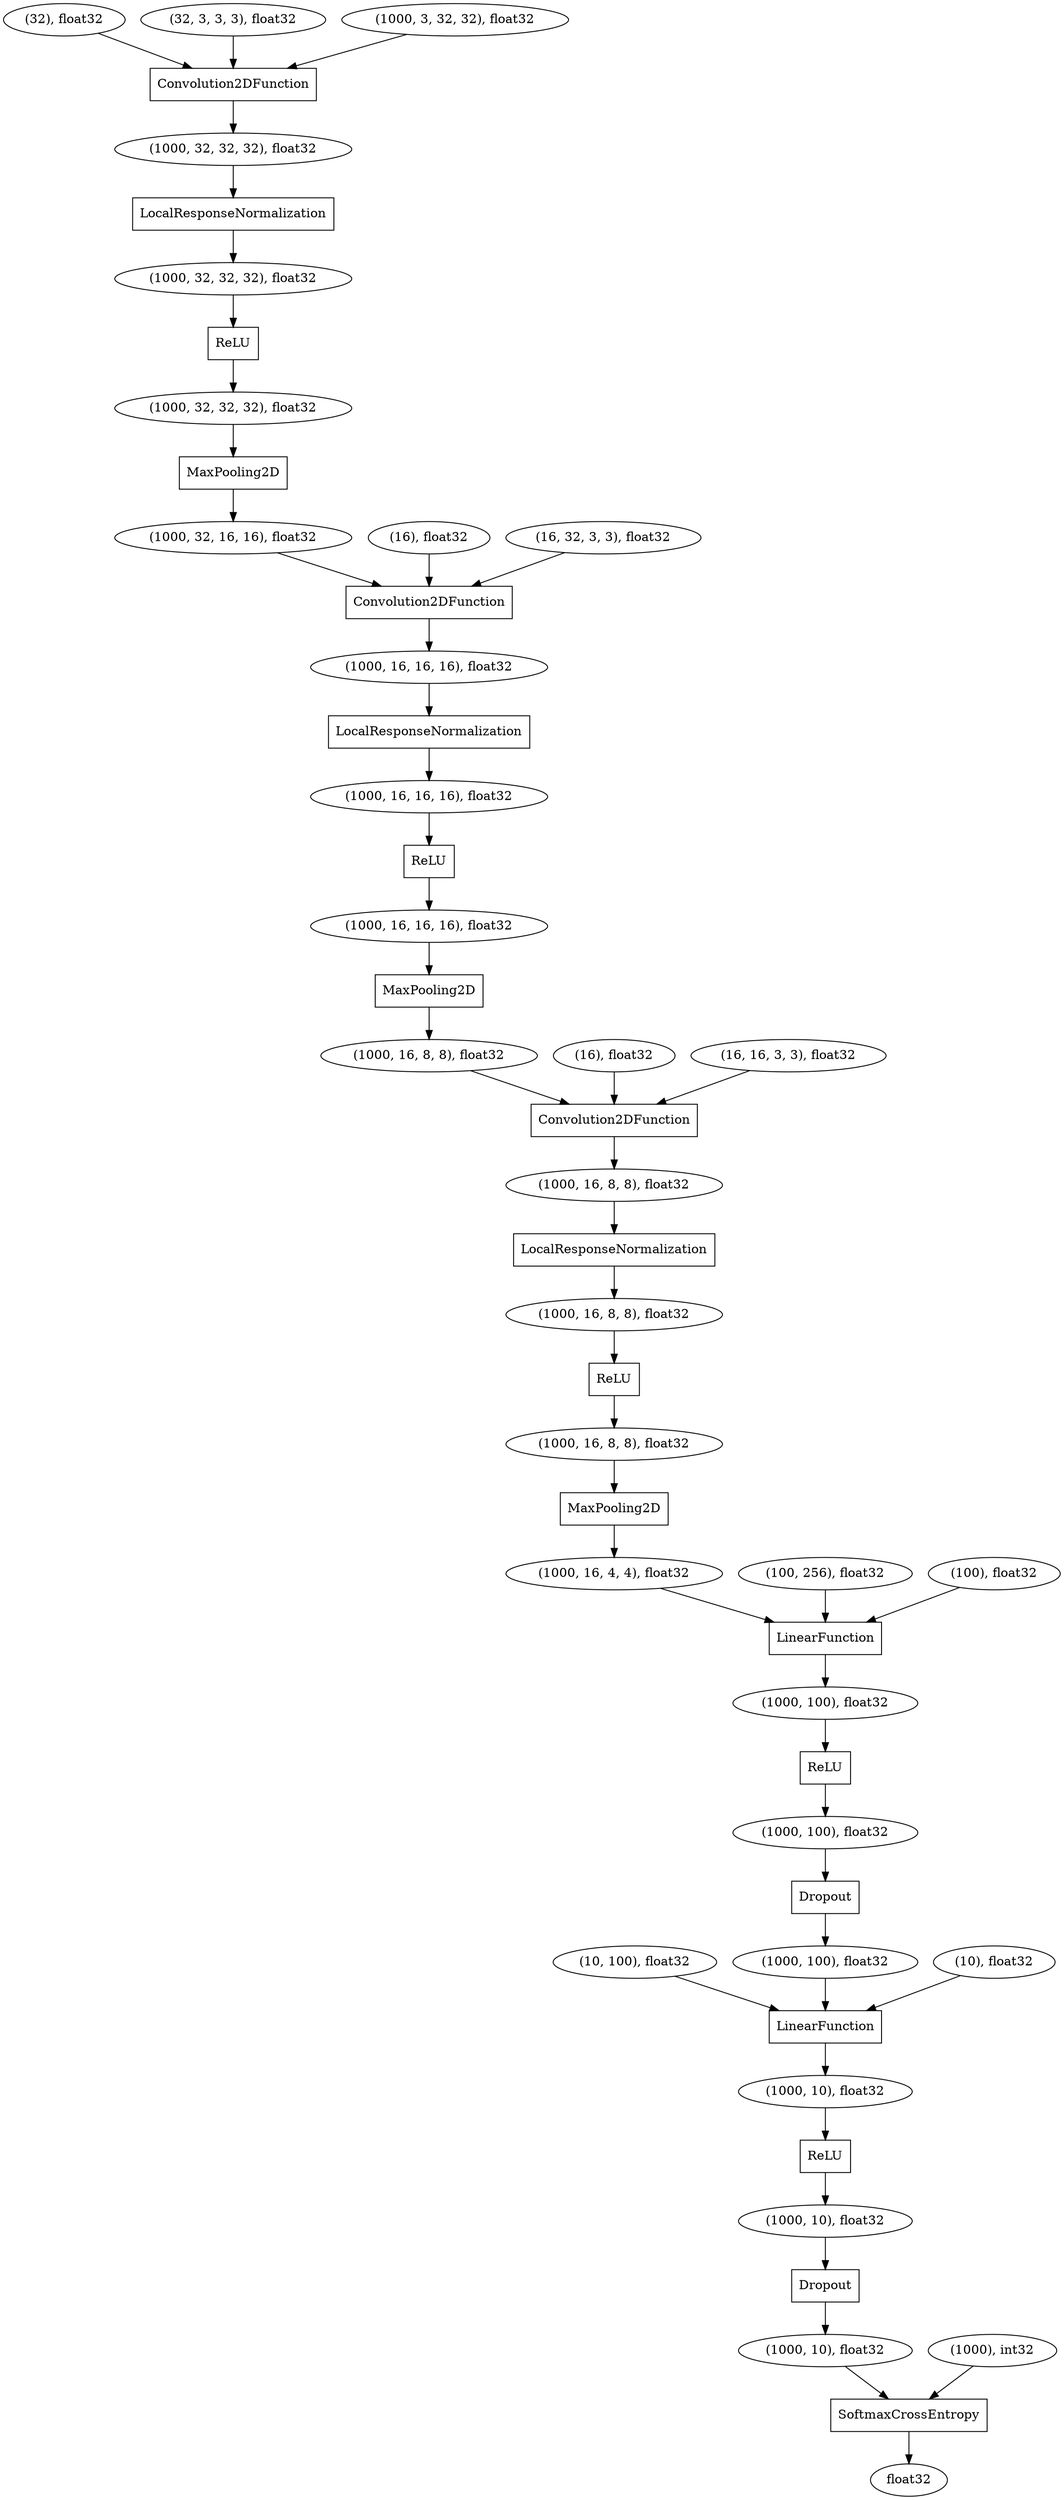 digraph graphname{140419865085968 [shape="oval",label="(10, 100), float32"];140419865086032 [shape="box",label="LocalResponseNormalization"];140419865122832 [shape="oval",label="(1000, 100), float32"];140419865049232 [shape="oval",label="(1000, 10), float32"];140419866390736 [shape="oval",label="(32), float32"];140419865086224 [shape="box",label="Convolution2DFunction"];140419865086864 [shape="oval",label="(1000, 32, 16, 16), float32"];140419865086288 [shape="box",label="LinearFunction"];140419865085328 [shape="box",label="Convolution2DFunction"];140419865086352 [shape="box",label="ReLU"];140419865087632 [shape="oval",label="(1000, 16, 8, 8), float32"];140419866390992 [shape="oval",label="(32, 3, 3, 3), float32"];140419865087056 [shape="oval",label="(1000, 16, 16, 16), float32"];140419865086480 [shape="box",label="MaxPooling2D"];140419866391120 [shape="oval",label="(16), float32"];140419865086736 [shape="box",label="ReLU"];140419865086608 [shape="box",label="LocalResponseNormalization"];140419865048976 [shape="oval",label="float32"];140419865123600 [shape="oval",label="(1000, 16, 4, 4), float32"];140419865087440 [shape="oval",label="(1000, 32, 32, 32), float32"];140419866391376 [shape="oval",label="(100, 256), float32"];140419866390672 [shape="oval",label="(16), float32"];140419866391440 [shape="oval",label="(16, 16, 3, 3), float32"];140419865087376 [shape="oval",label="(1000, 16, 16, 16), float32"];140419865086800 [shape="oval",label="(1000, 32, 32, 32), float32"];140419865123664 [shape="oval",label="(1000, 16, 8, 8), float32"];140419865123856 [shape="oval",label="(1000, 16, 8, 8), float32"];140419865123920 [shape="box",label="Dropout"];140419865123984 [shape="box",label="ReLU"];140419865087184 [shape="oval",label="(1000, 32, 32, 32), float32"];140419865048400 [shape="box",label="Dropout"];140419867271056 [shape="oval",label="(100), float32"];140419865086096 [shape="oval",label="(1000, 3, 32, 32), float32"];140419865048464 [shape="oval",label="(1000, 100), float32"];140419865087120 [shape="box",label="MaxPooling2D"];140419865086544 [shape="box",label="Convolution2DFunction"];140419865048528 [shape="oval",label="(1000, 10), float32"];140419865087568 [shape="oval",label="(1000, 16, 16, 16), float32"];140419865048592 [shape="box",label="ReLU"];140419865085520 [shape="oval",label="(1000, 16, 8, 8), float32"];140419865048720 [shape="oval",label="(1000, 10), float32"];140419865124560 [shape="box",label="MaxPooling2D"];140419865087952 [shape="box",label="ReLU"];140419865085712 [shape="oval",label="(10), float32"];140419865124688 [shape="oval",label="(1000, 100), float32"];140419865085584 [shape="oval",label="(1000), int32"];140419865124752 [shape="box",label="LinearFunction"];140419865087888 [shape="box",label="LocalResponseNormalization"];140419865049040 [shape="box",label="SoftmaxCrossEntropy"];140419866390864 [shape="oval",label="(16, 32, 3, 3), float32"];140419865123664 -> 140419865086352;140419865085584 -> 140419865049040;140419865086800 -> 140419865087120;140419865086736 -> 140419865086800;140419866391440 -> 140419865085328;140419865048720 -> 140419865049040;140419865085328 -> 140419865085520;140419865122832 -> 140419865123984;140419865087568 -> 140419865086480;140419865049040 -> 140419865048976;140419865087056 -> 140419865087952;140419865086224 -> 140419865087184;140419866391376 -> 140419865086288;140419865123920 -> 140419865048464;140419866390736 -> 140419865086224;140419865123856 -> 140419865124560;140419865086480 -> 140419865087632;140419865048464 -> 140419865124752;140419865087376 -> 140419865086608;140419865048400 -> 140419865048720;140419866390864 -> 140419865086544;140419866390672 -> 140419865086544;140419865048592 -> 140419865049232;140419865086864 -> 140419865086544;140419866391120 -> 140419865085328;140419867271056 -> 140419865086288;140419865086032 -> 140419865087440;140419865087632 -> 140419865085328;140419865086096 -> 140419865086224;140419866390992 -> 140419865086224;140419865085968 -> 140419865124752;140419865087440 -> 140419865086736;140419865123984 -> 140419865124688;140419865124560 -> 140419865123600;140419865048528 -> 140419865048592;140419865086352 -> 140419865123856;140419865085712 -> 140419865124752;140419865087888 -> 140419865123664;140419865124752 -> 140419865048528;140419865123600 -> 140419865086288;140419865049232 -> 140419865048400;140419865087184 -> 140419865086032;140419865086608 -> 140419865087056;140419865087952 -> 140419865087568;140419865085520 -> 140419865087888;140419865086288 -> 140419865122832;140419865086544 -> 140419865087376;140419865087120 -> 140419865086864;140419865124688 -> 140419865123920;}